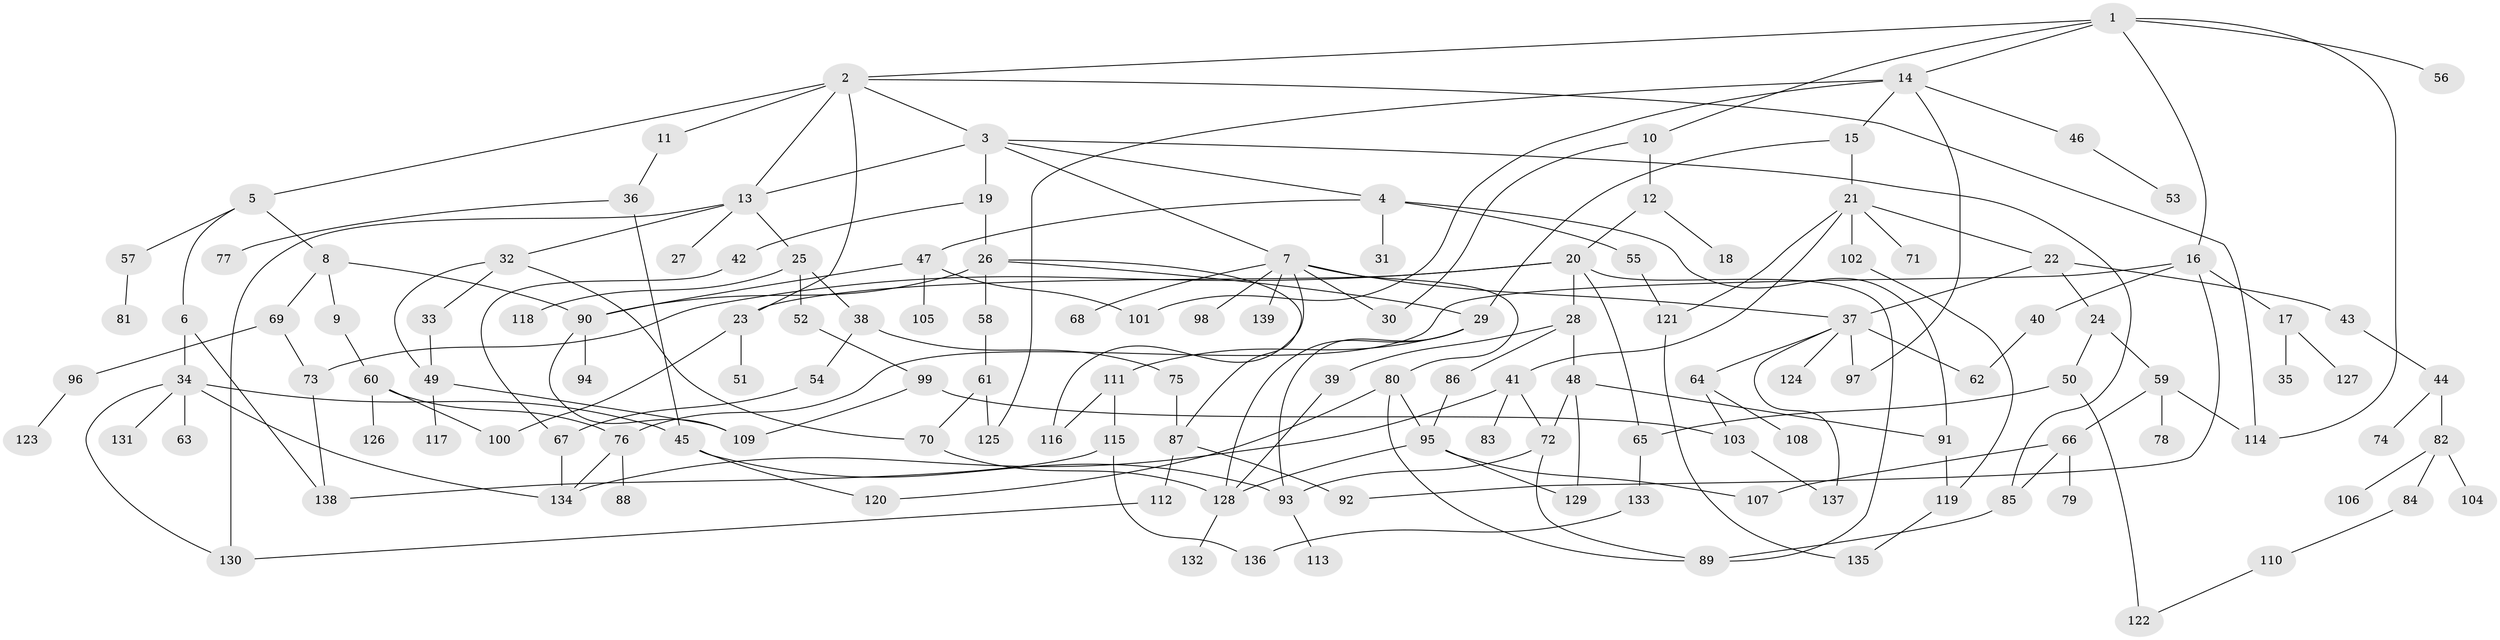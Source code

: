 // Generated by graph-tools (version 1.1) at 2025/10/02/27/25 16:10:54]
// undirected, 139 vertices, 193 edges
graph export_dot {
graph [start="1"]
  node [color=gray90,style=filled];
  1;
  2;
  3;
  4;
  5;
  6;
  7;
  8;
  9;
  10;
  11;
  12;
  13;
  14;
  15;
  16;
  17;
  18;
  19;
  20;
  21;
  22;
  23;
  24;
  25;
  26;
  27;
  28;
  29;
  30;
  31;
  32;
  33;
  34;
  35;
  36;
  37;
  38;
  39;
  40;
  41;
  42;
  43;
  44;
  45;
  46;
  47;
  48;
  49;
  50;
  51;
  52;
  53;
  54;
  55;
  56;
  57;
  58;
  59;
  60;
  61;
  62;
  63;
  64;
  65;
  66;
  67;
  68;
  69;
  70;
  71;
  72;
  73;
  74;
  75;
  76;
  77;
  78;
  79;
  80;
  81;
  82;
  83;
  84;
  85;
  86;
  87;
  88;
  89;
  90;
  91;
  92;
  93;
  94;
  95;
  96;
  97;
  98;
  99;
  100;
  101;
  102;
  103;
  104;
  105;
  106;
  107;
  108;
  109;
  110;
  111;
  112;
  113;
  114;
  115;
  116;
  117;
  118;
  119;
  120;
  121;
  122;
  123;
  124;
  125;
  126;
  127;
  128;
  129;
  130;
  131;
  132;
  133;
  134;
  135;
  136;
  137;
  138;
  139;
  1 -- 2;
  1 -- 10;
  1 -- 14;
  1 -- 16;
  1 -- 56;
  1 -- 114;
  2 -- 3;
  2 -- 5;
  2 -- 11;
  2 -- 13;
  2 -- 23;
  2 -- 114;
  3 -- 4;
  3 -- 7;
  3 -- 19;
  3 -- 13;
  3 -- 85;
  4 -- 31;
  4 -- 47;
  4 -- 55;
  4 -- 91;
  5 -- 6;
  5 -- 8;
  5 -- 57;
  6 -- 34;
  6 -- 138;
  7 -- 30;
  7 -- 68;
  7 -- 80;
  7 -- 98;
  7 -- 116;
  7 -- 139;
  7 -- 37;
  8 -- 9;
  8 -- 69;
  8 -- 90;
  9 -- 60;
  10 -- 12;
  10 -- 30;
  11 -- 36;
  12 -- 18;
  12 -- 20;
  13 -- 25;
  13 -- 27;
  13 -- 32;
  13 -- 130;
  14 -- 15;
  14 -- 46;
  14 -- 97;
  14 -- 125;
  14 -- 101;
  15 -- 21;
  15 -- 29;
  16 -- 17;
  16 -- 40;
  16 -- 92;
  16 -- 76;
  17 -- 35;
  17 -- 127;
  19 -- 26;
  19 -- 42;
  20 -- 23;
  20 -- 28;
  20 -- 73;
  20 -- 89;
  20 -- 65;
  21 -- 22;
  21 -- 41;
  21 -- 71;
  21 -- 102;
  21 -- 121;
  22 -- 24;
  22 -- 37;
  22 -- 43;
  23 -- 51;
  23 -- 100;
  24 -- 50;
  24 -- 59;
  25 -- 38;
  25 -- 52;
  25 -- 118;
  26 -- 29;
  26 -- 58;
  26 -- 87;
  26 -- 90;
  28 -- 39;
  28 -- 48;
  28 -- 86;
  29 -- 93;
  29 -- 111;
  29 -- 128;
  32 -- 33;
  32 -- 49;
  32 -- 70;
  33 -- 49;
  34 -- 45;
  34 -- 63;
  34 -- 130;
  34 -- 131;
  34 -- 134;
  36 -- 77;
  36 -- 45;
  37 -- 64;
  37 -- 124;
  37 -- 97;
  37 -- 62;
  37 -- 137;
  38 -- 54;
  38 -- 75;
  39 -- 128;
  40 -- 62;
  41 -- 72;
  41 -- 83;
  41 -- 134;
  42 -- 67;
  43 -- 44;
  44 -- 74;
  44 -- 82;
  45 -- 120;
  45 -- 93;
  46 -- 53;
  47 -- 101;
  47 -- 105;
  47 -- 90;
  48 -- 91;
  48 -- 129;
  48 -- 72;
  49 -- 109;
  49 -- 117;
  50 -- 65;
  50 -- 122;
  52 -- 99;
  54 -- 67;
  55 -- 121;
  57 -- 81;
  58 -- 61;
  59 -- 66;
  59 -- 78;
  59 -- 114;
  60 -- 76;
  60 -- 126;
  60 -- 100;
  61 -- 70;
  61 -- 125;
  64 -- 108;
  64 -- 103;
  65 -- 133;
  66 -- 79;
  66 -- 85;
  66 -- 107;
  67 -- 134;
  69 -- 96;
  69 -- 73;
  70 -- 128;
  72 -- 89;
  72 -- 93;
  73 -- 138;
  75 -- 87;
  76 -- 88;
  76 -- 134;
  80 -- 89;
  80 -- 120;
  80 -- 95;
  82 -- 84;
  82 -- 104;
  82 -- 106;
  84 -- 110;
  85 -- 89;
  86 -- 95;
  87 -- 92;
  87 -- 112;
  90 -- 94;
  90 -- 109;
  91 -- 119;
  93 -- 113;
  95 -- 107;
  95 -- 129;
  95 -- 128;
  96 -- 123;
  99 -- 103;
  99 -- 109;
  102 -- 119;
  103 -- 137;
  110 -- 122;
  111 -- 115;
  111 -- 116;
  112 -- 130;
  115 -- 136;
  115 -- 138;
  119 -- 135;
  121 -- 135;
  128 -- 132;
  133 -- 136;
}

